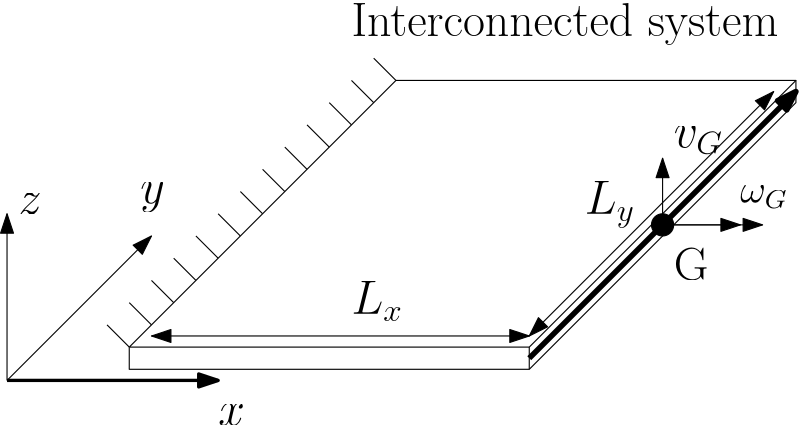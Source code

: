 <?xml version="1.0"?>
<!DOCTYPE ipe SYSTEM "ipe.dtd">
<ipe version="70206" creator="Ipe 7.2.9">
<info created="D:20191209194241" modified="D:20191209195354"/>
<ipestyle name="basic">
<symbol name="arrow/arc(spx)">
<path stroke="sym-stroke" fill="sym-stroke" pen="sym-pen">
0 0 m
-1 0.333 l
-1 -0.333 l
h
</path>
</symbol>
<symbol name="arrow/farc(spx)">
<path stroke="sym-stroke" fill="white" pen="sym-pen">
0 0 m
-1 0.333 l
-1 -0.333 l
h
</path>
</symbol>
<symbol name="arrow/ptarc(spx)">
<path stroke="sym-stroke" fill="sym-stroke" pen="sym-pen">
0 0 m
-1 0.333 l
-0.8 0 l
-1 -0.333 l
h
</path>
</symbol>
<symbol name="arrow/fptarc(spx)">
<path stroke="sym-stroke" fill="white" pen="sym-pen">
0 0 m
-1 0.333 l
-0.8 0 l
-1 -0.333 l
h
</path>
</symbol>
<symbol name="mark/circle(sx)" transformations="translations">
<path fill="sym-stroke">
0.6 0 0 0.6 0 0 e
0.4 0 0 0.4 0 0 e
</path>
</symbol>
<symbol name="mark/disk(sx)" transformations="translations">
<path fill="sym-stroke">
0.6 0 0 0.6 0 0 e
</path>
</symbol>
<symbol name="mark/fdisk(sfx)" transformations="translations">
<group>
<path fill="sym-fill">
0.5 0 0 0.5 0 0 e
</path>
<path fill="sym-stroke" fillrule="eofill">
0.6 0 0 0.6 0 0 e
0.4 0 0 0.4 0 0 e
</path>
</group>
</symbol>
<symbol name="mark/box(sx)" transformations="translations">
<path fill="sym-stroke" fillrule="eofill">
-0.6 -0.6 m
0.6 -0.6 l
0.6 0.6 l
-0.6 0.6 l
h
-0.4 -0.4 m
0.4 -0.4 l
0.4 0.4 l
-0.4 0.4 l
h
</path>
</symbol>
<symbol name="mark/square(sx)" transformations="translations">
<path fill="sym-stroke">
-0.6 -0.6 m
0.6 -0.6 l
0.6 0.6 l
-0.6 0.6 l
h
</path>
</symbol>
<symbol name="mark/fsquare(sfx)" transformations="translations">
<group>
<path fill="sym-fill">
-0.5 -0.5 m
0.5 -0.5 l
0.5 0.5 l
-0.5 0.5 l
h
</path>
<path fill="sym-stroke" fillrule="eofill">
-0.6 -0.6 m
0.6 -0.6 l
0.6 0.6 l
-0.6 0.6 l
h
-0.4 -0.4 m
0.4 -0.4 l
0.4 0.4 l
-0.4 0.4 l
h
</path>
</group>
</symbol>
<symbol name="mark/cross(sx)" transformations="translations">
<group>
<path fill="sym-stroke">
-0.43 -0.57 m
0.57 0.43 l
0.43 0.57 l
-0.57 -0.43 l
h
</path>
<path fill="sym-stroke">
-0.43 0.57 m
0.57 -0.43 l
0.43 -0.57 l
-0.57 0.43 l
h
</path>
</group>
</symbol>
<symbol name="arrow/fnormal(spx)">
<path stroke="sym-stroke" fill="white" pen="sym-pen">
0 0 m
-1 0.333 l
-1 -0.333 l
h
</path>
</symbol>
<symbol name="arrow/pointed(spx)">
<path stroke="sym-stroke" fill="sym-stroke" pen="sym-pen">
0 0 m
-1 0.333 l
-0.8 0 l
-1 -0.333 l
h
</path>
</symbol>
<symbol name="arrow/fpointed(spx)">
<path stroke="sym-stroke" fill="white" pen="sym-pen">
0 0 m
-1 0.333 l
-0.8 0 l
-1 -0.333 l
h
</path>
</symbol>
<symbol name="arrow/linear(spx)">
<path stroke="sym-stroke" pen="sym-pen">
-1 0.333 m
0 0 l
-1 -0.333 l
</path>
</symbol>
<symbol name="arrow/fdouble(spx)">
<path stroke="sym-stroke" fill="white" pen="sym-pen">
0 0 m
-1 0.333 l
-1 -0.333 l
h
-1 0 m
-2 0.333 l
-2 -0.333 l
h
</path>
</symbol>
<symbol name="arrow/double(spx)">
<path stroke="sym-stroke" fill="sym-stroke" pen="sym-pen">
0 0 m
-1 0.333 l
-1 -0.333 l
h
-1 0 m
-2 0.333 l
-2 -0.333 l
h
</path>
</symbol>
<pen name="heavier" value="0.8"/>
<pen name="fat" value="1.2"/>
<pen name="ultrafat" value="2"/>
<symbolsize name="large" value="5"/>
<symbolsize name="small" value="2"/>
<symbolsize name="tiny" value="1.1"/>
<arrowsize name="large" value="10"/>
<arrowsize name="small" value="5"/>
<arrowsize name="tiny" value="3"/>
<color name="red" value="1 0 0"/>
<color name="green" value="0 1 0"/>
<color name="blue" value="0 0 1"/>
<color name="yellow" value="1 1 0"/>
<color name="orange" value="1 0.647 0"/>
<color name="gold" value="1 0.843 0"/>
<color name="purple" value="0.627 0.125 0.941"/>
<color name="gray" value="0.745"/>
<color name="brown" value="0.647 0.165 0.165"/>
<color name="navy" value="0 0 0.502"/>
<color name="pink" value="1 0.753 0.796"/>
<color name="seagreen" value="0.18 0.545 0.341"/>
<color name="turquoise" value="0.251 0.878 0.816"/>
<color name="violet" value="0.933 0.51 0.933"/>
<color name="darkblue" value="0 0 0.545"/>
<color name="darkcyan" value="0 0.545 0.545"/>
<color name="darkgray" value="0.663"/>
<color name="darkgreen" value="0 0.392 0"/>
<color name="darkmagenta" value="0.545 0 0.545"/>
<color name="darkorange" value="1 0.549 0"/>
<color name="darkred" value="0.545 0 0"/>
<color name="lightblue" value="0.678 0.847 0.902"/>
<color name="lightcyan" value="0.878 1 1"/>
<color name="lightgray" value="0.827"/>
<color name="lightgreen" value="0.565 0.933 0.565"/>
<color name="lightyellow" value="1 1 0.878"/>
<dashstyle name="dashed" value="[4] 0"/>
<dashstyle name="dotted" value="[1 3] 0"/>
<dashstyle name="dash dotted" value="[4 2 1 2] 0"/>
<dashstyle name="dash dot dotted" value="[4 2 1 2 1 2] 0"/>
<textsize name="large" value="\large"/>
<textsize name="Large" value="\Large"/>
<textsize name="LARGE" value="\LARGE"/>
<textsize name="huge" value="\huge"/>
<textsize name="Huge" value="\Huge"/>
<textsize name="small" value="\small"/>
<textsize name="footnote" value="\footnotesize"/>
<textsize name="tiny" value="\tiny"/>
<textstyle name="center" begin="\begin{center}" end="\end{center}"/>
<textstyle name="itemize" begin="\begin{itemize}" end="\end{itemize}"/>
<textstyle name="item" begin="\begin{itemize}\item{}" end="\end{itemize}"/>
<gridsize name="4 pts" value="4"/>
<gridsize name="8 pts (~3 mm)" value="8"/>
<gridsize name="16 pts (~6 mm)" value="16"/>
<gridsize name="32 pts (~12 mm)" value="32"/>
<gridsize name="10 pts (~3.5 mm)" value="10"/>
<gridsize name="20 pts (~7 mm)" value="20"/>
<gridsize name="14 pts (~5 mm)" value="14"/>
<gridsize name="28 pts (~10 mm)" value="28"/>
<gridsize name="56 pts (~20 mm)" value="56"/>
<anglesize name="90 deg" value="90"/>
<anglesize name="60 deg" value="60"/>
<anglesize name="45 deg" value="45"/>
<anglesize name="30 deg" value="30"/>
<anglesize name="22.5 deg" value="22.5"/>
<opacity name="10%" value="0.1"/>
<opacity name="30%" value="0.3"/>
<opacity name="50%" value="0.5"/>
<opacity name="75%" value="0.75"/>
<tiling name="falling" angle="-60" step="4" width="1"/>
<tiling name="rising" angle="30" step="4" width="1"/>
</ipestyle>
<page>
<layer name="alpha"/>
<view layers="alpha" active="alpha"/>
<path layer="alpha" stroke="black">
48 464 m
144 560 l
288 560 l
192 464 l
48 464 l
</path>
<path stroke="black">
48 464 m
40 472 l
40 472 l
</path>
<path stroke="black">
56 472 m
48 480 l
</path>
<path stroke="black">
64 480 m
56 488 l
</path>
<path stroke="black">
72 488 m
64 496 l
</path>
<path stroke="black">
80 496 m
72 504 l
</path>
<path stroke="black">
88 504 m
80 512 l
</path>
<path stroke="black">
96 512 m
88 520 l
</path>
<path stroke="black">
104 520 m
96 528 l
</path>
<path stroke="black">
112 528 m
104 536 l
</path>
<path stroke="black">
120 536 m
112 544 l
</path>
<path stroke="black">
128 544 m
120 552 l
</path>
<path stroke="black">
136 552 m
128 560 l
</path>
<path stroke="black">
144 560 m
136 568 l
</path>
<path matrix="1 0 0 1 -144 -4" stroke="black" pen="ultrafat" arrow="normal/normal">
336 464 m
432 560 l
</path>
<path stroke="black" pen="fat" arrow="normal/normal">
4 452 m
80 452 l
</path>
<path stroke="black" arrow="normal/normal">
4 452 m
56 504 l
</path>
<text matrix="1 0 0 1 -4 8" transformations="translations" pos="84 428" stroke="black" type="label" width="9.579" height="7.412" depth="0" valign="baseline" size="LARGE" style="math">x</text>
<path matrix="1 0 0 1 -64 -4" stroke="black" fill="black">
4 0 0 4 304 512 e
</path>
<text matrix="1 0 0 1 -64 -16" transformations="translations" pos="308 504" stroke="black" type="label" width="12.503" height="11.761" depth="0" valign="baseline" size="LARGE">G</text>
<path matrix="1 0 0 1 -64 -4" stroke="black" arrow="normal/normal">
304 512 m
304 536 l
</path>
<text matrix="1 0 0 1 -68 -8" transformations="translations" pos="312 544" stroke="black" type="label" width="17.881" height="7.415" depth="2.58" valign="baseline" size="LARGE" style="math">v_G</text>
<path matrix="1 0 0 1 -64 -4" stroke="black" arrow="normal/normal">
304 512 m
332 512 l
</path>
<path matrix="1 0 0 1 -64 -4" stroke="black" arrow="normal/normal">
304 512 m
340 512 l
</path>
<text matrix="1 0 0 1 -92 4" transformations="translations" pos="360 512" stroke="black" type="label" width="17.078" height="6.179" depth="2.15" valign="baseline" size="Large" style="math">\omega_G</text>
<text transformations="translations" pos="52 516" stroke="black" type="label" width="8.837" height="7.41" depth="3.35" valign="baseline" size="LARGE" style="math">y</text>
<path stroke="black" arrow="normal/normal">
4 452 m
4 512 l
</path>
<text matrix="1 0 0 1 -8 0" transformations="translations" pos="16 512" stroke="black" type="label" width="8.598" height="7.412" depth="0" valign="baseline" size="LARGE" style="math">z</text>
<path stroke="black" arrow="normal/normal" rarrow="normal/normal">
56 468 m
192 468 l
</path>
<path stroke="black" arrow="normal/normal" rarrow="normal/normal">
192 468 m
280 556 l
</path>
<text matrix="1 0 0 1 0 -8" transformations="translations" pos="128 484" stroke="black" type="label" width="18.619" height="11.766" depth="2.58" valign="baseline" size="LARGE" style="math">L_x</text>
<text matrix="1 0 0 1 -8 0" transformations="translations" pos="220 512" stroke="black" type="label" width="18.104" height="11.761" depth="4.91" valign="baseline" size="LARGE" style="math">L_y</text>
<path stroke="black">
48 464 m
48 456 l
192 456 l
192 464 l
</path>
<path stroke="black">
192 456 m
288 552 l
288 560 l
</path>
<text matrix="1 0 0 1 -64 0" transformations="translations" pos="192 576" stroke="black" type="label" width="153.833" height="11.954" depth="3.35" valign="baseline" size="LARGE">Interconnected system</text>
</page>
</ipe>
